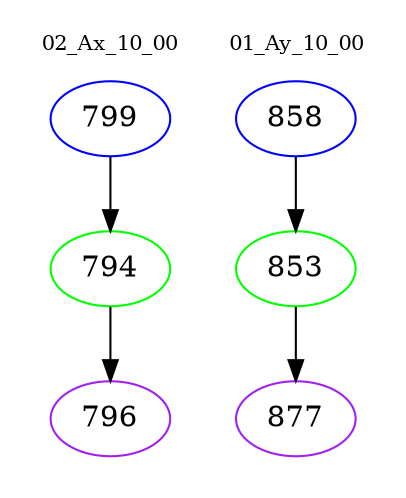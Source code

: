 digraph{
subgraph cluster_0 {
color = white
label = "02_Ax_10_00";
fontsize=10;
T0_799 [label="799", color="blue"]
T0_799 -> T0_794 [color="black"]
T0_794 [label="794", color="green"]
T0_794 -> T0_796 [color="black"]
T0_796 [label="796", color="purple"]
}
subgraph cluster_1 {
color = white
label = "01_Ay_10_00";
fontsize=10;
T1_858 [label="858", color="blue"]
T1_858 -> T1_853 [color="black"]
T1_853 [label="853", color="green"]
T1_853 -> T1_877 [color="black"]
T1_877 [label="877", color="purple"]
}
}
